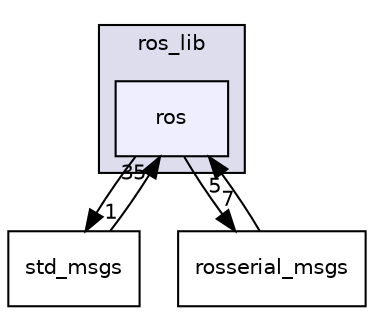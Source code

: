 digraph "ros" {
  compound=true
  node [ fontsize="10", fontname="Helvetica"];
  edge [ labelfontsize="10", labelfontname="Helvetica"];
  subgraph clusterdir_90717b3c677f611b706863d5c86b90c7 {
    graph [ bgcolor="#ddddee", pencolor="black", label="ros_lib" fontname="Helvetica", fontsize="10", URL="dir_90717b3c677f611b706863d5c86b90c7.html"]
  dir_74fd674bff593b67d15dde07bcd4f8f8 [shape=box, label="ros", style="filled", fillcolor="#eeeeff", pencolor="black", URL="dir_74fd674bff593b67d15dde07bcd4f8f8.html"];
  }
  dir_f2816c854eb78437876b58f76ed52aaa [shape=box label="std_msgs" URL="dir_f2816c854eb78437876b58f76ed52aaa.html"];
  dir_49623bce54ce8e5bc12c8064df777957 [shape=box label="rosserial_msgs" URL="dir_49623bce54ce8e5bc12c8064df777957.html"];
  dir_f2816c854eb78437876b58f76ed52aaa->dir_74fd674bff593b67d15dde07bcd4f8f8 [headlabel="35", labeldistance=1.5 headhref="dir_000012_000025.html"];
  dir_49623bce54ce8e5bc12c8064df777957->dir_74fd674bff593b67d15dde07bcd4f8f8 [headlabel="5", labeldistance=1.5 headhref="dir_000037_000025.html"];
  dir_74fd674bff593b67d15dde07bcd4f8f8->dir_f2816c854eb78437876b58f76ed52aaa [headlabel="1", labeldistance=1.5 headhref="dir_000025_000012.html"];
  dir_74fd674bff593b67d15dde07bcd4f8f8->dir_49623bce54ce8e5bc12c8064df777957 [headlabel="7", labeldistance=1.5 headhref="dir_000025_000037.html"];
}

